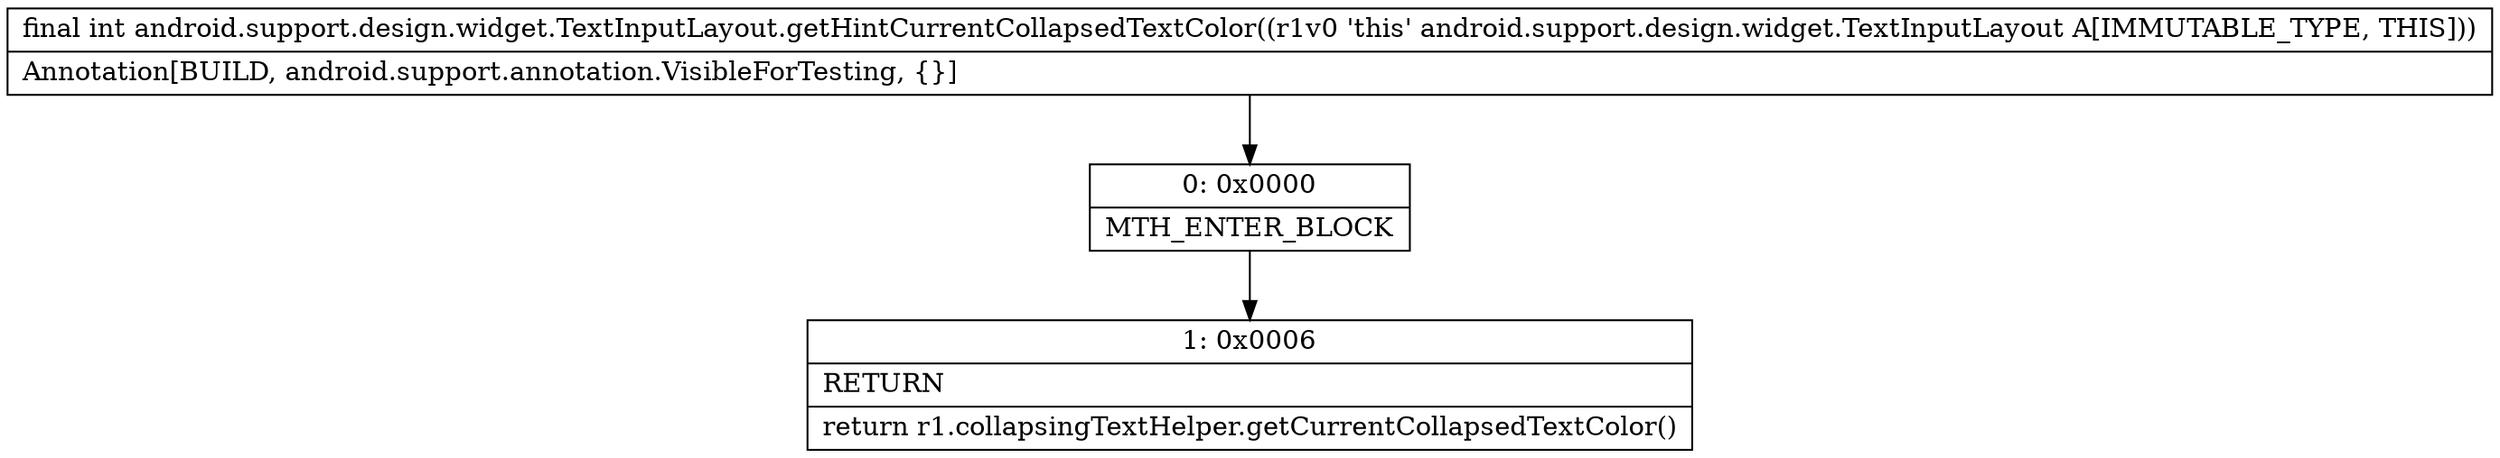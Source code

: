digraph "CFG forandroid.support.design.widget.TextInputLayout.getHintCurrentCollapsedTextColor()I" {
Node_0 [shape=record,label="{0\:\ 0x0000|MTH_ENTER_BLOCK\l}"];
Node_1 [shape=record,label="{1\:\ 0x0006|RETURN\l|return r1.collapsingTextHelper.getCurrentCollapsedTextColor()\l}"];
MethodNode[shape=record,label="{final int android.support.design.widget.TextInputLayout.getHintCurrentCollapsedTextColor((r1v0 'this' android.support.design.widget.TextInputLayout A[IMMUTABLE_TYPE, THIS]))  | Annotation[BUILD, android.support.annotation.VisibleForTesting, \{\}]\l}"];
MethodNode -> Node_0;
Node_0 -> Node_1;
}

